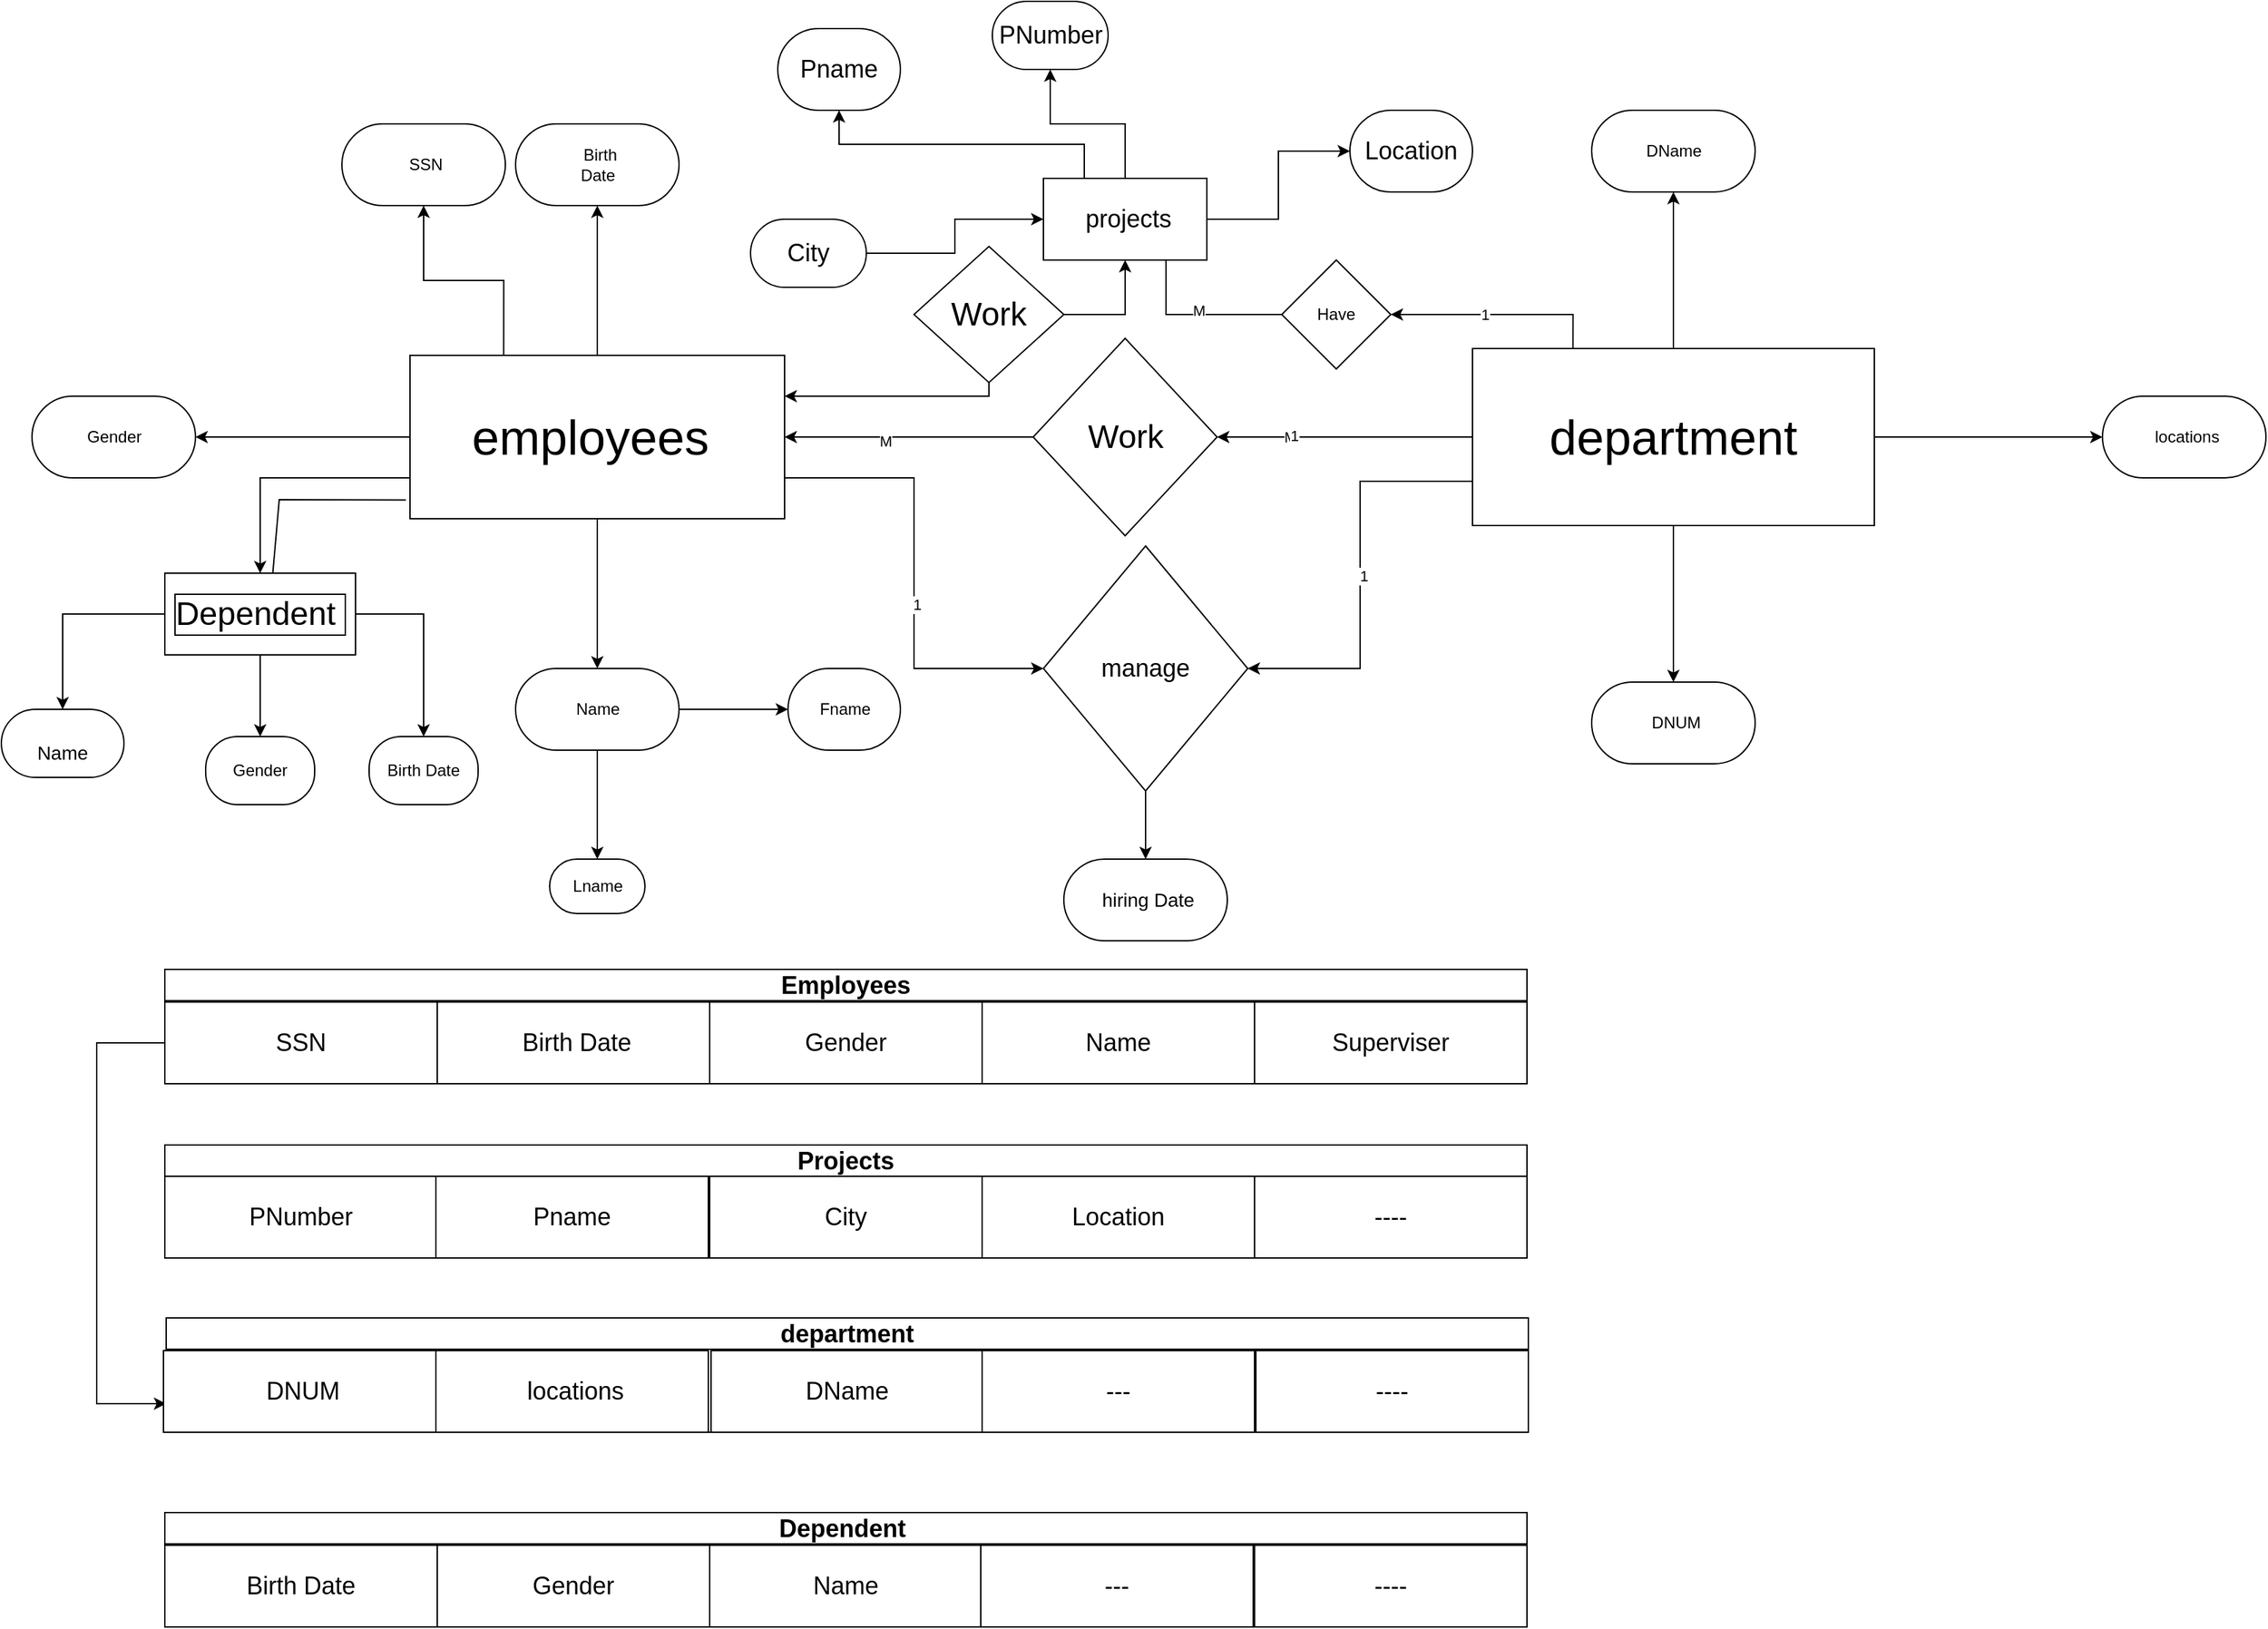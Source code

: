 <mxfile version="26.2.14">
  <diagram name="Page-1" id="THEkYa-BqIkXybKh-76r">
    <mxGraphModel dx="2489" dy="925" grid="1" gridSize="10" guides="1" tooltips="1" connect="1" arrows="1" fold="1" page="1" pageScale="1" pageWidth="850" pageHeight="1100" math="0" shadow="0">
      <root>
        <mxCell id="0" />
        <mxCell id="1" parent="0" />
        <mxCell id="pTWJ46_d8seTO-u-COJ8-11" value="" style="edgeStyle=orthogonalEdgeStyle;rounded=0;orthogonalLoop=1;jettySize=auto;html=1;" edge="1" parent="1" source="pTWJ46_d8seTO-u-COJ8-2" target="pTWJ46_d8seTO-u-COJ8-10">
          <mxGeometry relative="1" as="geometry" />
        </mxCell>
        <mxCell id="pTWJ46_d8seTO-u-COJ8-13" value="" style="edgeStyle=orthogonalEdgeStyle;rounded=0;orthogonalLoop=1;jettySize=auto;html=1;" edge="1" parent="1" source="pTWJ46_d8seTO-u-COJ8-2" target="pTWJ46_d8seTO-u-COJ8-12">
          <mxGeometry relative="1" as="geometry" />
        </mxCell>
        <mxCell id="pTWJ46_d8seTO-u-COJ8-15" value="" style="edgeStyle=orthogonalEdgeStyle;rounded=0;orthogonalLoop=1;jettySize=auto;html=1;" edge="1" parent="1" source="pTWJ46_d8seTO-u-COJ8-2" target="pTWJ46_d8seTO-u-COJ8-14">
          <mxGeometry relative="1" as="geometry" />
        </mxCell>
        <mxCell id="pTWJ46_d8seTO-u-COJ8-55" style="edgeStyle=orthogonalEdgeStyle;rounded=0;orthogonalLoop=1;jettySize=auto;html=1;exitX=0;exitY=0.75;exitDx=0;exitDy=0;entryX=0.5;entryY=0;entryDx=0;entryDy=0;" edge="1" parent="1" source="pTWJ46_d8seTO-u-COJ8-2" target="pTWJ46_d8seTO-u-COJ8-54">
          <mxGeometry relative="1" as="geometry" />
        </mxCell>
        <mxCell id="pTWJ46_d8seTO-u-COJ8-73" style="edgeStyle=orthogonalEdgeStyle;rounded=0;orthogonalLoop=1;jettySize=auto;html=1;exitX=1;exitY=0.75;exitDx=0;exitDy=0;entryX=0;entryY=0.5;entryDx=0;entryDy=0;" edge="1" parent="1" source="pTWJ46_d8seTO-u-COJ8-2" target="pTWJ46_d8seTO-u-COJ8-66">
          <mxGeometry relative="1" as="geometry" />
        </mxCell>
        <mxCell id="pTWJ46_d8seTO-u-COJ8-82" value="1" style="edgeLabel;html=1;align=center;verticalAlign=middle;resizable=0;points=[];" vertex="1" connectable="0" parent="pTWJ46_d8seTO-u-COJ8-73">
          <mxGeometry x="0.13" y="2" relative="1" as="geometry">
            <mxPoint y="1" as="offset" />
          </mxGeometry>
        </mxCell>
        <mxCell id="pTWJ46_d8seTO-u-COJ8-107" style="edgeStyle=orthogonalEdgeStyle;rounded=0;orthogonalLoop=1;jettySize=auto;html=1;exitX=0.25;exitY=0;exitDx=0;exitDy=0;entryX=0.5;entryY=1;entryDx=0;entryDy=0;" edge="1" parent="1" source="pTWJ46_d8seTO-u-COJ8-2" target="pTWJ46_d8seTO-u-COJ8-105">
          <mxGeometry relative="1" as="geometry" />
        </mxCell>
        <mxCell id="pTWJ46_d8seTO-u-COJ8-2" value="&lt;font style=&quot;font-size: 36px;&quot;&gt;employees&amp;nbsp;&lt;/font&gt;" style="whiteSpace=wrap;html=1;" vertex="1" parent="1">
          <mxGeometry x="-60" y="290" width="275" height="120" as="geometry" />
        </mxCell>
        <mxCell id="pTWJ46_d8seTO-u-COJ8-24" value="" style="edgeStyle=orthogonalEdgeStyle;rounded=0;orthogonalLoop=1;jettySize=auto;html=1;" edge="1" parent="1" source="pTWJ46_d8seTO-u-COJ8-4" target="pTWJ46_d8seTO-u-COJ8-23">
          <mxGeometry relative="1" as="geometry" />
        </mxCell>
        <mxCell id="pTWJ46_d8seTO-u-COJ8-26" value="" style="edgeStyle=orthogonalEdgeStyle;rounded=0;orthogonalLoop=1;jettySize=auto;html=1;" edge="1" parent="1" source="pTWJ46_d8seTO-u-COJ8-4" target="pTWJ46_d8seTO-u-COJ8-25">
          <mxGeometry relative="1" as="geometry" />
        </mxCell>
        <mxCell id="pTWJ46_d8seTO-u-COJ8-28" value="" style="edgeStyle=orthogonalEdgeStyle;rounded=0;orthogonalLoop=1;jettySize=auto;html=1;" edge="1" parent="1" source="pTWJ46_d8seTO-u-COJ8-4" target="pTWJ46_d8seTO-u-COJ8-27">
          <mxGeometry relative="1" as="geometry" />
        </mxCell>
        <mxCell id="pTWJ46_d8seTO-u-COJ8-74" style="edgeStyle=orthogonalEdgeStyle;rounded=0;orthogonalLoop=1;jettySize=auto;html=1;exitX=0;exitY=0.75;exitDx=0;exitDy=0;entryX=1;entryY=0.5;entryDx=0;entryDy=0;" edge="1" parent="1" source="pTWJ46_d8seTO-u-COJ8-4" target="pTWJ46_d8seTO-u-COJ8-66">
          <mxGeometry relative="1" as="geometry" />
        </mxCell>
        <mxCell id="pTWJ46_d8seTO-u-COJ8-93" value="1" style="edgeLabel;html=1;align=center;verticalAlign=middle;resizable=0;points=[];" vertex="1" connectable="0" parent="pTWJ46_d8seTO-u-COJ8-74">
          <mxGeometry x="0.001" y="2" relative="1" as="geometry">
            <mxPoint as="offset" />
          </mxGeometry>
        </mxCell>
        <mxCell id="pTWJ46_d8seTO-u-COJ8-89" style="edgeStyle=orthogonalEdgeStyle;rounded=0;orthogonalLoop=1;jettySize=auto;html=1;exitX=0.25;exitY=0;exitDx=0;exitDy=0;entryX=1;entryY=0.5;entryDx=0;entryDy=0;" edge="1" parent="1" source="pTWJ46_d8seTO-u-COJ8-4" target="pTWJ46_d8seTO-u-COJ8-87">
          <mxGeometry relative="1" as="geometry" />
        </mxCell>
        <mxCell id="pTWJ46_d8seTO-u-COJ8-90" value="1" style="edgeLabel;html=1;align=center;verticalAlign=middle;resizable=0;points=[];" vertex="1" connectable="0" parent="pTWJ46_d8seTO-u-COJ8-89">
          <mxGeometry x="0.135" relative="1" as="geometry">
            <mxPoint as="offset" />
          </mxGeometry>
        </mxCell>
        <mxCell id="pTWJ46_d8seTO-u-COJ8-4" value="&lt;font style=&quot;font-size: 36px;&quot;&gt;department&lt;/font&gt;" style="whiteSpace=wrap;html=1;" vertex="1" parent="1">
          <mxGeometry x="720" y="285" width="295" height="130" as="geometry" />
        </mxCell>
        <mxCell id="pTWJ46_d8seTO-u-COJ8-10" value="&amp;nbsp;Birth &lt;br/&gt;Date" style="rounded=1;whiteSpace=wrap;html=1;arcSize=50;" vertex="1" parent="1">
          <mxGeometry x="17.5" y="120" width="120" height="60" as="geometry" />
        </mxCell>
        <mxCell id="pTWJ46_d8seTO-u-COJ8-12" value="Gender" style="rounded=1;whiteSpace=wrap;html=1;arcSize=50;" vertex="1" parent="1">
          <mxGeometry x="-337.5" y="320" width="120" height="60" as="geometry" />
        </mxCell>
        <mxCell id="pTWJ46_d8seTO-u-COJ8-19" value="" style="edgeStyle=orthogonalEdgeStyle;rounded=0;orthogonalLoop=1;jettySize=auto;html=1;" edge="1" parent="1" source="pTWJ46_d8seTO-u-COJ8-14" target="pTWJ46_d8seTO-u-COJ8-18">
          <mxGeometry relative="1" as="geometry" />
        </mxCell>
        <mxCell id="pTWJ46_d8seTO-u-COJ8-22" value="" style="edgeStyle=orthogonalEdgeStyle;rounded=0;orthogonalLoop=1;jettySize=auto;html=1;" edge="1" parent="1" source="pTWJ46_d8seTO-u-COJ8-14" target="pTWJ46_d8seTO-u-COJ8-20">
          <mxGeometry relative="1" as="geometry" />
        </mxCell>
        <mxCell id="pTWJ46_d8seTO-u-COJ8-14" value="Name" style="rounded=1;whiteSpace=wrap;html=1;arcSize=50;" vertex="1" parent="1">
          <mxGeometry x="17.5" y="520" width="120" height="60" as="geometry" />
        </mxCell>
        <mxCell id="pTWJ46_d8seTO-u-COJ8-18" value="Fname" style="whiteSpace=wrap;html=1;rounded=1;arcSize=50;" vertex="1" parent="1">
          <mxGeometry x="217.5" y="520" width="82.5" height="60" as="geometry" />
        </mxCell>
        <mxCell id="pTWJ46_d8seTO-u-COJ8-20" value="Lname" style="rounded=1;whiteSpace=wrap;html=1;arcSize=50;" vertex="1" parent="1">
          <mxGeometry x="42.5" y="660" width="70" height="40" as="geometry" />
        </mxCell>
        <mxCell id="pTWJ46_d8seTO-u-COJ8-23" value="DName" style="rounded=1;whiteSpace=wrap;html=1;arcSize=50;" vertex="1" parent="1">
          <mxGeometry x="807.5" y="110" width="120" height="60" as="geometry" />
        </mxCell>
        <mxCell id="pTWJ46_d8seTO-u-COJ8-25" value="&amp;nbsp;DNUM" style="rounded=1;whiteSpace=wrap;html=1;arcSize=50;" vertex="1" parent="1">
          <mxGeometry x="807.5" y="530" width="120" height="60" as="geometry" />
        </mxCell>
        <mxCell id="pTWJ46_d8seTO-u-COJ8-27" value="&amp;nbsp;locations" style="rounded=1;whiteSpace=wrap;html=1;arcSize=50;" vertex="1" parent="1">
          <mxGeometry x="1182.5" y="320" width="120" height="60" as="geometry" />
        </mxCell>
        <mxCell id="pTWJ46_d8seTO-u-COJ8-41" value="" style="edgeStyle=orthogonalEdgeStyle;rounded=0;orthogonalLoop=1;jettySize=auto;html=1;exitX=0.25;exitY=0;exitDx=0;exitDy=0;entryX=0.5;entryY=1;entryDx=0;entryDy=0;" edge="1" source="pTWJ46_d8seTO-u-COJ8-50" target="pTWJ46_d8seTO-u-COJ8-46" parent="1">
          <mxGeometry relative="1" as="geometry" />
        </mxCell>
        <mxCell id="pTWJ46_d8seTO-u-COJ8-42" value="" style="edgeStyle=orthogonalEdgeStyle;rounded=0;orthogonalLoop=1;jettySize=auto;html=1;exitX=0.5;exitY=0;exitDx=0;exitDy=0;" edge="1" source="pTWJ46_d8seTO-u-COJ8-50" target="pTWJ46_d8seTO-u-COJ8-47" parent="1">
          <mxGeometry relative="1" as="geometry" />
        </mxCell>
        <mxCell id="pTWJ46_d8seTO-u-COJ8-43" value="" style="edgeStyle=orthogonalEdgeStyle;rounded=0;orthogonalLoop=1;jettySize=auto;html=1;exitX=1;exitY=0.5;exitDx=0;exitDy=0;" edge="1" source="pTWJ46_d8seTO-u-COJ8-50" target="pTWJ46_d8seTO-u-COJ8-48" parent="1">
          <mxGeometry relative="1" as="geometry" />
        </mxCell>
        <mxCell id="pTWJ46_d8seTO-u-COJ8-46" value="&lt;font style=&quot;font-size: 18px;&quot;&gt;Pname&lt;/font&gt;" style="whiteSpace=wrap;html=1;rounded=1;arcSize=50;" vertex="1" parent="1">
          <mxGeometry x="210" y="50" width="90" height="60" as="geometry" />
        </mxCell>
        <mxCell id="pTWJ46_d8seTO-u-COJ8-47" value="&lt;font style=&quot;font-size: 18px;&quot;&gt; PNumber&lt;/font&gt;" style="rounded=1;whiteSpace=wrap;html=1;arcSize=50;" vertex="1" parent="1">
          <mxGeometry x="367.5" y="30" width="85" height="50" as="geometry" />
        </mxCell>
        <mxCell id="pTWJ46_d8seTO-u-COJ8-48" value="&lt;font style=&quot;font-size: 18px;&quot;&gt; Location&lt;/font&gt;" style="rounded=1;whiteSpace=wrap;html=1;arcSize=50;" vertex="1" parent="1">
          <mxGeometry x="630" y="110" width="90" height="60" as="geometry" />
        </mxCell>
        <mxCell id="pTWJ46_d8seTO-u-COJ8-51" style="edgeStyle=orthogonalEdgeStyle;rounded=0;orthogonalLoop=1;jettySize=auto;html=1;entryX=0;entryY=0.5;entryDx=0;entryDy=0;" edge="1" parent="1" source="pTWJ46_d8seTO-u-COJ8-49" target="pTWJ46_d8seTO-u-COJ8-50">
          <mxGeometry relative="1" as="geometry" />
        </mxCell>
        <mxCell id="pTWJ46_d8seTO-u-COJ8-49" value="&lt;span style=&quot;font-size: 18px;&quot;&gt;City&lt;/span&gt;" style="rounded=1;whiteSpace=wrap;html=1;arcSize=50;" vertex="1" parent="1">
          <mxGeometry x="190" y="190" width="85" height="50" as="geometry" />
        </mxCell>
        <mxCell id="pTWJ46_d8seTO-u-COJ8-50" value="&lt;span style=&quot;font-size: 18px;&quot;&gt;&amp;nbsp;projects&lt;/span&gt;" style="rounded=0;whiteSpace=wrap;html=1;" vertex="1" parent="1">
          <mxGeometry x="405" y="160" width="120" height="60" as="geometry" />
        </mxCell>
        <mxCell id="pTWJ46_d8seTO-u-COJ8-56" style="edgeStyle=orthogonalEdgeStyle;rounded=0;orthogonalLoop=1;jettySize=auto;html=1;exitX=0;exitY=0.5;exitDx=0;exitDy=0;" edge="1" parent="1" source="pTWJ46_d8seTO-u-COJ8-54" target="pTWJ46_d8seTO-u-COJ8-57">
          <mxGeometry relative="1" as="geometry">
            <mxPoint x="-300" y="540" as="targetPoint" />
          </mxGeometry>
        </mxCell>
        <mxCell id="pTWJ46_d8seTO-u-COJ8-61" style="edgeStyle=orthogonalEdgeStyle;rounded=0;orthogonalLoop=1;jettySize=auto;html=1;exitX=0.5;exitY=1;exitDx=0;exitDy=0;" edge="1" parent="1" source="pTWJ46_d8seTO-u-COJ8-54" target="pTWJ46_d8seTO-u-COJ8-63">
          <mxGeometry relative="1" as="geometry">
            <mxPoint x="-170" y="560" as="targetPoint" />
          </mxGeometry>
        </mxCell>
        <mxCell id="pTWJ46_d8seTO-u-COJ8-65" style="edgeStyle=orthogonalEdgeStyle;rounded=0;orthogonalLoop=1;jettySize=auto;html=1;exitX=1;exitY=0.5;exitDx=0;exitDy=0;entryX=0.5;entryY=0;entryDx=0;entryDy=0;" edge="1" parent="1" source="pTWJ46_d8seTO-u-COJ8-54" target="pTWJ46_d8seTO-u-COJ8-64">
          <mxGeometry relative="1" as="geometry" />
        </mxCell>
        <mxCell id="pTWJ46_d8seTO-u-COJ8-54" value="&lt;font style=&quot;font-size: 24px;&quot;&gt;Dependent&amp;nbsp;&lt;/font&gt;" style="rounded=0;whiteSpace=wrap;html=1;labelBorderColor=default;" vertex="1" parent="1">
          <mxGeometry x="-240" y="450" width="140" height="60" as="geometry" />
        </mxCell>
        <mxCell id="pTWJ46_d8seTO-u-COJ8-57" value="&lt;br&gt;&lt;font style=&quot;font-size: 14px;&quot;&gt;Name&lt;br&gt;&lt;/font&gt;" style="rounded=1;whiteSpace=wrap;html=1;arcSize=50;" vertex="1" parent="1">
          <mxGeometry x="-360" y="550" width="90" height="50" as="geometry" />
        </mxCell>
        <mxCell id="pTWJ46_d8seTO-u-COJ8-63" value="Gender" style="rounded=1;whiteSpace=wrap;html=1;arcSize=47;" vertex="1" parent="1">
          <mxGeometry x="-210" y="570" width="80" height="50" as="geometry" />
        </mxCell>
        <mxCell id="pTWJ46_d8seTO-u-COJ8-64" value="Birth Date" style="rounded=1;whiteSpace=wrap;html=1;arcSize=47;" vertex="1" parent="1">
          <mxGeometry x="-90" y="570" width="80" height="50" as="geometry" />
        </mxCell>
        <mxCell id="pTWJ46_d8seTO-u-COJ8-77" value="" style="edgeStyle=orthogonalEdgeStyle;rounded=0;orthogonalLoop=1;jettySize=auto;html=1;" edge="1" parent="1" source="pTWJ46_d8seTO-u-COJ8-66" target="pTWJ46_d8seTO-u-COJ8-76">
          <mxGeometry relative="1" as="geometry" />
        </mxCell>
        <mxCell id="pTWJ46_d8seTO-u-COJ8-66" value="&lt;font style=&quot;font-size: 18px;&quot;&gt;manage&lt;/font&gt;" style="rhombus;whiteSpace=wrap;html=1;" vertex="1" parent="1">
          <mxGeometry x="405" y="430" width="150" height="180" as="geometry" />
        </mxCell>
        <mxCell id="pTWJ46_d8seTO-u-COJ8-76" value="&lt;font style=&quot;font-size: 14px;&quot;&gt;&amp;nbsp;hiring Date&lt;/font&gt;" style="rounded=1;whiteSpace=wrap;html=1;arcSize=50;" vertex="1" parent="1">
          <mxGeometry x="420" y="660" width="120" height="60" as="geometry" />
        </mxCell>
        <mxCell id="pTWJ46_d8seTO-u-COJ8-79" style="edgeStyle=orthogonalEdgeStyle;rounded=0;orthogonalLoop=1;jettySize=auto;html=1;exitX=0;exitY=0.5;exitDx=0;exitDy=0;entryX=1;entryY=0.5;entryDx=0;entryDy=0;" edge="1" parent="1" source="pTWJ46_d8seTO-u-COJ8-4" target="pTWJ46_d8seTO-u-COJ8-78">
          <mxGeometry relative="1" as="geometry" />
        </mxCell>
        <mxCell id="pTWJ46_d8seTO-u-COJ8-84" value="M" style="edgeLabel;html=1;align=center;verticalAlign=middle;resizable=0;points=[];" vertex="1" connectable="0" parent="pTWJ46_d8seTO-u-COJ8-79">
          <mxGeometry x="0.427" relative="1" as="geometry">
            <mxPoint as="offset" />
          </mxGeometry>
        </mxCell>
        <mxCell id="pTWJ46_d8seTO-u-COJ8-92" value="1" style="edgeLabel;html=1;align=center;verticalAlign=middle;resizable=0;points=[];" vertex="1" connectable="0" parent="pTWJ46_d8seTO-u-COJ8-79">
          <mxGeometry x="0.401" y="-1" relative="1" as="geometry">
            <mxPoint as="offset" />
          </mxGeometry>
        </mxCell>
        <mxCell id="pTWJ46_d8seTO-u-COJ8-80" style="edgeStyle=orthogonalEdgeStyle;rounded=0;orthogonalLoop=1;jettySize=auto;html=1;exitX=0;exitY=0.5;exitDx=0;exitDy=0;entryX=1;entryY=0.5;entryDx=0;entryDy=0;" edge="1" parent="1" source="pTWJ46_d8seTO-u-COJ8-78" target="pTWJ46_d8seTO-u-COJ8-2">
          <mxGeometry relative="1" as="geometry" />
        </mxCell>
        <mxCell id="pTWJ46_d8seTO-u-COJ8-85" value="M" style="edgeLabel;html=1;align=center;verticalAlign=middle;resizable=0;points=[];" vertex="1" connectable="0" parent="pTWJ46_d8seTO-u-COJ8-80">
          <mxGeometry x="0.206" y="3" relative="1" as="geometry">
            <mxPoint x="1" as="offset" />
          </mxGeometry>
        </mxCell>
        <mxCell id="pTWJ46_d8seTO-u-COJ8-78" value="&lt;font style=&quot;font-size: 24px;&quot;&gt;Work&lt;/font&gt;" style="rhombus;whiteSpace=wrap;html=1;" vertex="1" parent="1">
          <mxGeometry x="397.5" y="277.5" width="135" height="145" as="geometry" />
        </mxCell>
        <mxCell id="pTWJ46_d8seTO-u-COJ8-83" value="" style="endArrow=none;html=1;rounded=0;entryX=-0.011;entryY=0.885;entryDx=0;entryDy=0;entryPerimeter=0;exitX=0.566;exitY=0.005;exitDx=0;exitDy=0;exitPerimeter=0;" edge="1" parent="1" source="pTWJ46_d8seTO-u-COJ8-54" target="pTWJ46_d8seTO-u-COJ8-2">
          <mxGeometry width="50" height="50" relative="1" as="geometry">
            <mxPoint x="420" y="430" as="sourcePoint" />
            <mxPoint x="470" y="380" as="targetPoint" />
            <Array as="points">
              <mxPoint x="-156" y="396" />
            </Array>
          </mxGeometry>
        </mxCell>
        <mxCell id="pTWJ46_d8seTO-u-COJ8-86" value="" style="endArrow=none;html=1;rounded=0;entryX=0.75;entryY=1;entryDx=0;entryDy=0;exitX=0;exitY=0.5;exitDx=0;exitDy=0;" edge="1" parent="1" source="pTWJ46_d8seTO-u-COJ8-87" target="pTWJ46_d8seTO-u-COJ8-50">
          <mxGeometry width="50" height="50" relative="1" as="geometry">
            <mxPoint x="420" y="430" as="sourcePoint" />
            <mxPoint x="470" y="380" as="targetPoint" />
            <Array as="points">
              <mxPoint x="495" y="260" />
            </Array>
          </mxGeometry>
        </mxCell>
        <mxCell id="pTWJ46_d8seTO-u-COJ8-91" value="M" style="edgeLabel;html=1;align=center;verticalAlign=middle;resizable=0;points=[];" vertex="1" connectable="0" parent="pTWJ46_d8seTO-u-COJ8-86">
          <mxGeometry x="-0.028" y="-3" relative="1" as="geometry">
            <mxPoint as="offset" />
          </mxGeometry>
        </mxCell>
        <mxCell id="pTWJ46_d8seTO-u-COJ8-87" value="Have" style="rhombus;whiteSpace=wrap;html=1;" vertex="1" parent="1">
          <mxGeometry x="580" y="220" width="80" height="80" as="geometry" />
        </mxCell>
        <mxCell id="pTWJ46_d8seTO-u-COJ8-96" style="edgeStyle=orthogonalEdgeStyle;rounded=0;orthogonalLoop=1;jettySize=auto;html=1;exitX=1;exitY=0.5;exitDx=0;exitDy=0;entryX=0.5;entryY=1;entryDx=0;entryDy=0;" edge="1" parent="1" source="pTWJ46_d8seTO-u-COJ8-95" target="pTWJ46_d8seTO-u-COJ8-50">
          <mxGeometry relative="1" as="geometry" />
        </mxCell>
        <mxCell id="pTWJ46_d8seTO-u-COJ8-97" style="edgeStyle=orthogonalEdgeStyle;rounded=0;orthogonalLoop=1;jettySize=auto;html=1;exitX=0.5;exitY=1;exitDx=0;exitDy=0;entryX=1;entryY=0.25;entryDx=0;entryDy=0;" edge="1" parent="1" source="pTWJ46_d8seTO-u-COJ8-95" target="pTWJ46_d8seTO-u-COJ8-2">
          <mxGeometry relative="1" as="geometry">
            <Array as="points">
              <mxPoint x="365" y="320" />
            </Array>
          </mxGeometry>
        </mxCell>
        <mxCell id="pTWJ46_d8seTO-u-COJ8-95" value="&lt;font style=&quot;font-size: 24px;&quot;&gt;Work&lt;/font&gt;" style="rhombus;whiteSpace=wrap;html=1;" vertex="1" parent="1">
          <mxGeometry x="310" y="210" width="110" height="100" as="geometry" />
        </mxCell>
        <mxCell id="pTWJ46_d8seTO-u-COJ8-133" style="edgeStyle=orthogonalEdgeStyle;rounded=0;orthogonalLoop=1;jettySize=auto;html=1;exitX=0;exitY=0.5;exitDx=0;exitDy=0;entryX=0;entryY=0.75;entryDx=0;entryDy=0;" edge="1" parent="1" source="pTWJ46_d8seTO-u-COJ8-98" target="pTWJ46_d8seTO-u-COJ8-115">
          <mxGeometry relative="1" as="geometry">
            <Array as="points">
              <mxPoint x="-290" y="795" />
              <mxPoint x="-290" y="1060" />
            </Array>
          </mxGeometry>
        </mxCell>
        <mxCell id="pTWJ46_d8seTO-u-COJ8-98" value="&lt;font style=&quot;font-size: 18px;&quot;&gt;SSN&lt;/font&gt;" style="rounded=0;whiteSpace=wrap;html=1;" vertex="1" parent="1">
          <mxGeometry x="-240" y="765" width="200" height="60" as="geometry" />
        </mxCell>
        <mxCell id="pTWJ46_d8seTO-u-COJ8-99" value="&lt;font style=&quot;font-size: 18px;&quot;&gt;&amp;nbsp;Birth Date&lt;/font&gt;" style="rounded=0;whiteSpace=wrap;html=1;" vertex="1" parent="1">
          <mxGeometry x="-40" y="765" width="200" height="60" as="geometry" />
        </mxCell>
        <mxCell id="pTWJ46_d8seTO-u-COJ8-100" value="&lt;font style=&quot;font-size: 18px;&quot;&gt;Gender&lt;/font&gt;" style="rounded=0;whiteSpace=wrap;html=1;" vertex="1" parent="1">
          <mxGeometry x="160" y="765" width="200" height="60" as="geometry" />
        </mxCell>
        <mxCell id="pTWJ46_d8seTO-u-COJ8-102" value="&lt;font style=&quot;font-size: 18px;&quot;&gt;Name&lt;/font&gt;" style="rounded=0;whiteSpace=wrap;html=1;" vertex="1" parent="1">
          <mxGeometry x="360" y="765" width="200" height="60" as="geometry" />
        </mxCell>
        <mxCell id="pTWJ46_d8seTO-u-COJ8-104" value="&lt;font style=&quot;font-size: 18px;&quot;&gt;Employees&lt;/font&gt;" style="swimlane;whiteSpace=wrap;html=1;" vertex="1" parent="1">
          <mxGeometry x="-240" y="741" width="1000" height="84" as="geometry" />
        </mxCell>
        <mxCell id="pTWJ46_d8seTO-u-COJ8-108" value="&lt;font style=&quot;font-size: 18px;&quot;&gt;Superviser&lt;/font&gt;" style="rounded=0;whiteSpace=wrap;html=1;" vertex="1" parent="pTWJ46_d8seTO-u-COJ8-104">
          <mxGeometry x="800" y="24" width="200" height="60" as="geometry" />
        </mxCell>
        <mxCell id="pTWJ46_d8seTO-u-COJ8-105" value="&amp;nbsp;SSN" style="rounded=1;whiteSpace=wrap;html=1;arcSize=50;" vertex="1" parent="1">
          <mxGeometry x="-110" y="120" width="120" height="60" as="geometry" />
        </mxCell>
        <mxCell id="pTWJ46_d8seTO-u-COJ8-109" value="&lt;font style=&quot;font-size: 18px;&quot;&gt;Projects&lt;/font&gt;" style="swimlane;whiteSpace=wrap;html=1;" vertex="1" parent="1">
          <mxGeometry x="-240" y="870" width="1000" height="82" as="geometry" />
        </mxCell>
        <mxCell id="pTWJ46_d8seTO-u-COJ8-113" value="&lt;font style=&quot;font-size: 18px;&quot;&gt;PNumber&lt;/font&gt;" style="rounded=0;whiteSpace=wrap;html=1;" vertex="1" parent="pTWJ46_d8seTO-u-COJ8-109">
          <mxGeometry y="23" width="200" height="60" as="geometry" />
        </mxCell>
        <mxCell id="pTWJ46_d8seTO-u-COJ8-112" value="&lt;font style=&quot;font-size: 18px;&quot;&gt;Pname&lt;/font&gt;" style="rounded=0;whiteSpace=wrap;html=1;" vertex="1" parent="pTWJ46_d8seTO-u-COJ8-109">
          <mxGeometry x="199" y="23" width="200" height="60" as="geometry" />
        </mxCell>
        <mxCell id="pTWJ46_d8seTO-u-COJ8-111" value="&lt;font style=&quot;font-size: 18px;&quot;&gt;City&lt;/font&gt;" style="rounded=0;whiteSpace=wrap;html=1;" vertex="1" parent="pTWJ46_d8seTO-u-COJ8-109">
          <mxGeometry x="400" y="23" width="200" height="60" as="geometry" />
        </mxCell>
        <mxCell id="pTWJ46_d8seTO-u-COJ8-110" value="&lt;font style=&quot;font-size: 18px;&quot;&gt;Location&lt;/font&gt;" style="rounded=0;whiteSpace=wrap;html=1;" vertex="1" parent="pTWJ46_d8seTO-u-COJ8-109">
          <mxGeometry x="600" y="23" width="200" height="60" as="geometry" />
        </mxCell>
        <mxCell id="pTWJ46_d8seTO-u-COJ8-114" value="&lt;font style=&quot;font-size: 18px;&quot;&gt;----&lt;/font&gt;" style="rounded=0;whiteSpace=wrap;html=1;" vertex="1" parent="pTWJ46_d8seTO-u-COJ8-109">
          <mxGeometry x="800" y="23" width="200" height="60" as="geometry" />
        </mxCell>
        <mxCell id="pTWJ46_d8seTO-u-COJ8-115" value="&lt;font style=&quot;font-size: 18px;&quot;&gt;department&lt;/font&gt;" style="swimlane;whiteSpace=wrap;html=1;" vertex="1" parent="1">
          <mxGeometry x="-239" y="997" width="1000" height="84" as="geometry" />
        </mxCell>
        <mxCell id="pTWJ46_d8seTO-u-COJ8-116" value="&lt;font style=&quot;font-size: 18px;&quot;&gt;----&lt;/font&gt;" style="rounded=0;whiteSpace=wrap;html=1;" vertex="1" parent="pTWJ46_d8seTO-u-COJ8-115">
          <mxGeometry x="800" y="24" width="200" height="60" as="geometry" />
        </mxCell>
        <mxCell id="pTWJ46_d8seTO-u-COJ8-120" value="&lt;font style=&quot;font-size: 18px;&quot;&gt;&amp;nbsp;DNUM&lt;/font&gt;" style="rounded=0;whiteSpace=wrap;html=1;" vertex="1" parent="pTWJ46_d8seTO-u-COJ8-115">
          <mxGeometry x="-2" y="24" width="200" height="60" as="geometry" />
        </mxCell>
        <mxCell id="pTWJ46_d8seTO-u-COJ8-119" value="&lt;font style=&quot;font-size: 18px;&quot;&gt;&amp;nbsp;locations&lt;/font&gt;" style="rounded=0;whiteSpace=wrap;html=1;" vertex="1" parent="pTWJ46_d8seTO-u-COJ8-115">
          <mxGeometry x="198" y="24" width="200" height="60" as="geometry" />
        </mxCell>
        <mxCell id="pTWJ46_d8seTO-u-COJ8-118" value="&lt;font style=&quot;font-size: 18px;&quot;&gt;DName&lt;/font&gt;" style="rounded=0;whiteSpace=wrap;html=1;" vertex="1" parent="pTWJ46_d8seTO-u-COJ8-115">
          <mxGeometry x="400" y="24" width="200" height="60" as="geometry" />
        </mxCell>
        <mxCell id="pTWJ46_d8seTO-u-COJ8-117" value="&lt;font style=&quot;font-size: 18px;&quot;&gt;---&lt;/font&gt;" style="rounded=0;whiteSpace=wrap;html=1;" vertex="1" parent="pTWJ46_d8seTO-u-COJ8-115">
          <mxGeometry x="599" y="24" width="200" height="60" as="geometry" />
        </mxCell>
        <mxCell id="pTWJ46_d8seTO-u-COJ8-127" value="&lt;font style=&quot;font-size: 18px;&quot;&gt;Dependent&amp;nbsp;&lt;/font&gt;" style="swimlane;whiteSpace=wrap;html=1;" vertex="1" parent="1">
          <mxGeometry x="-240" y="1140" width="1000" height="84" as="geometry" />
        </mxCell>
        <mxCell id="pTWJ46_d8seTO-u-COJ8-128" value="&lt;font style=&quot;font-size: 18px;&quot;&gt;----&lt;/font&gt;" style="rounded=0;whiteSpace=wrap;html=1;" vertex="1" parent="pTWJ46_d8seTO-u-COJ8-127">
          <mxGeometry x="800" y="24" width="200" height="60" as="geometry" />
        </mxCell>
        <mxCell id="pTWJ46_d8seTO-u-COJ8-129" value="&lt;font style=&quot;font-size: 18px;&quot;&gt;Birth Date&lt;/font&gt;" style="rounded=0;whiteSpace=wrap;html=1;" vertex="1" parent="pTWJ46_d8seTO-u-COJ8-127">
          <mxGeometry y="24" width="200" height="60" as="geometry" />
        </mxCell>
        <mxCell id="pTWJ46_d8seTO-u-COJ8-130" value="&lt;font style=&quot;font-size: 18px;&quot;&gt;Gender&lt;/font&gt;" style="rounded=0;whiteSpace=wrap;html=1;" vertex="1" parent="pTWJ46_d8seTO-u-COJ8-127">
          <mxGeometry x="200" y="24" width="200" height="60" as="geometry" />
        </mxCell>
        <mxCell id="pTWJ46_d8seTO-u-COJ8-131" value="&lt;font style=&quot;font-size: 18px;&quot;&gt;Name&lt;/font&gt;" style="rounded=0;whiteSpace=wrap;html=1;" vertex="1" parent="pTWJ46_d8seTO-u-COJ8-127">
          <mxGeometry x="400" y="24" width="200" height="60" as="geometry" />
        </mxCell>
        <mxCell id="pTWJ46_d8seTO-u-COJ8-132" value="&lt;font style=&quot;font-size: 18px;&quot;&gt;---&lt;/font&gt;" style="rounded=0;whiteSpace=wrap;html=1;" vertex="1" parent="pTWJ46_d8seTO-u-COJ8-127">
          <mxGeometry x="599" y="24" width="200" height="60" as="geometry" />
        </mxCell>
      </root>
    </mxGraphModel>
  </diagram>
</mxfile>
